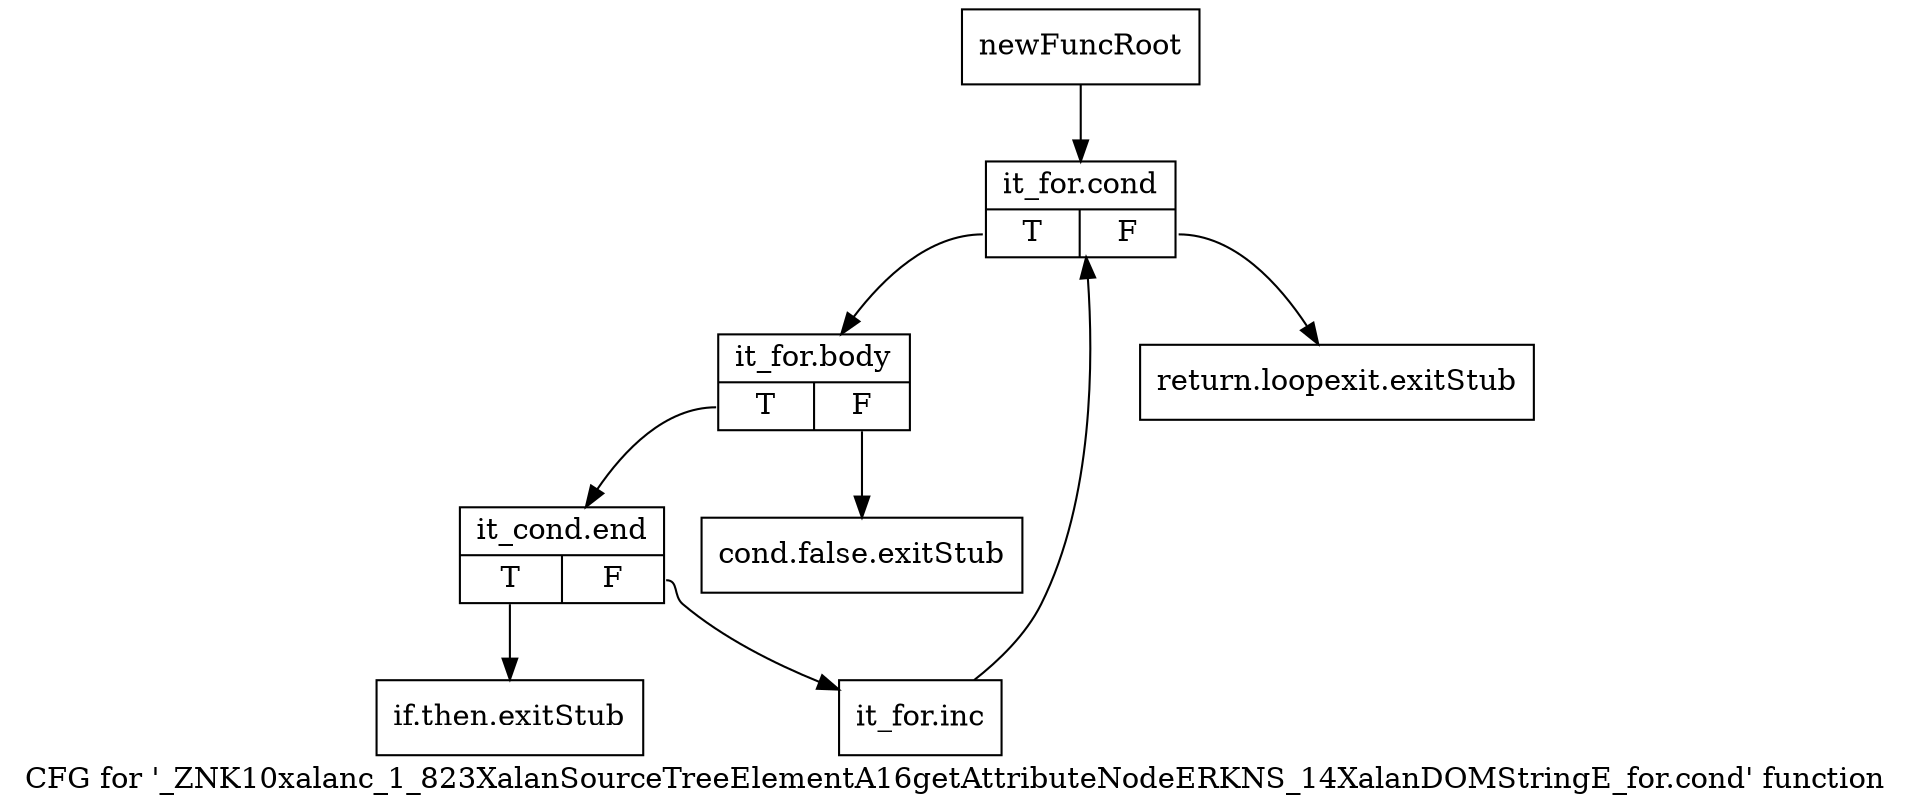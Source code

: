 digraph "CFG for '_ZNK10xalanc_1_823XalanSourceTreeElementA16getAttributeNodeERKNS_14XalanDOMStringE_for.cond' function" {
	label="CFG for '_ZNK10xalanc_1_823XalanSourceTreeElementA16getAttributeNodeERKNS_14XalanDOMStringE_for.cond' function";

	Node0x845e620 [shape=record,label="{newFuncRoot}"];
	Node0x845e620 -> Node0x845e760;
	Node0x845e670 [shape=record,label="{return.loopexit.exitStub}"];
	Node0x845e6c0 [shape=record,label="{cond.false.exitStub}"];
	Node0x845e710 [shape=record,label="{if.then.exitStub}"];
	Node0x845e760 [shape=record,label="{it_for.cond|{<s0>T|<s1>F}}"];
	Node0x845e760:s0 -> Node0x845e7b0;
	Node0x845e760:s1 -> Node0x845e670;
	Node0x845e7b0 [shape=record,label="{it_for.body|{<s0>T|<s1>F}}"];
	Node0x845e7b0:s0 -> Node0x845e800;
	Node0x845e7b0:s1 -> Node0x845e6c0;
	Node0x845e800 [shape=record,label="{it_cond.end|{<s0>T|<s1>F}}"];
	Node0x845e800:s0 -> Node0x845e710;
	Node0x845e800:s1 -> Node0x845e850;
	Node0x845e850 [shape=record,label="{it_for.inc}"];
	Node0x845e850 -> Node0x845e760;
}
